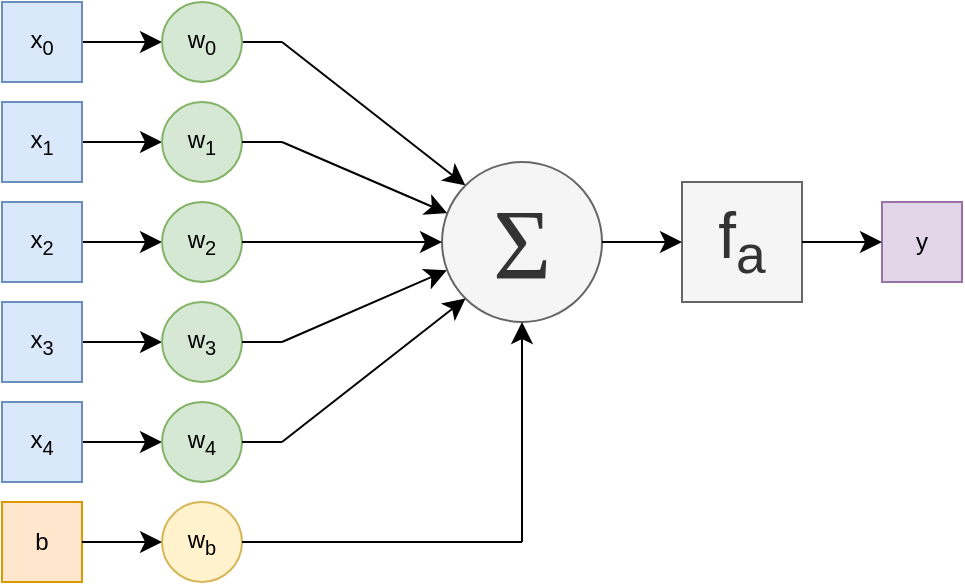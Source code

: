 <mxfile version="11.2.8" pages="1"><diagram id="mNdVj75vmjQ9ADLN4WwR" name="Page-1"><mxGraphModel dx="1173" dy="625" grid="1" gridSize="10" guides="1" tooltips="1" connect="1" arrows="1" fold="1" page="1" pageScale="1" pageWidth="827" pageHeight="1169" math="0" shadow="0"><root><mxCell id="0"/><mxCell id="1" parent="0"/><mxCell id="Kh65FPhZ2OPOLAW23ngh-6" value="" style="rounded=0;orthogonalLoop=1;jettySize=auto;html=1;entryX=0;entryY=0;entryDx=0;entryDy=0;endSize=8;" edge="1" parent="1" target="Kh65FPhZ2OPOLAW23ngh-3"><mxGeometry relative="1" as="geometry"><mxPoint x="260" y="100" as="sourcePoint"/><mxPoint x="220" y="140" as="targetPoint"/></mxGeometry></mxCell><mxCell id="Kh65FPhZ2OPOLAW23ngh-19" value="" style="edgeStyle=none;rounded=0;orthogonalLoop=1;jettySize=auto;html=1;endSize=8;" edge="1" parent="1" source="Kh65FPhZ2OPOLAW23ngh-2" target="Kh65FPhZ2OPOLAW23ngh-11"><mxGeometry relative="1" as="geometry"/></mxCell><mxCell id="Kh65FPhZ2OPOLAW23ngh-2" value="x&lt;sub&gt;0&lt;/sub&gt;" style="rounded=0;whiteSpace=wrap;html=1;fillColor=#dae8fc;strokeColor=#6c8ebf;" vertex="1" parent="1"><mxGeometry x="120" y="80" width="40" height="40" as="geometry"/></mxCell><mxCell id="Kh65FPhZ2OPOLAW23ngh-3" value="&lt;font style=&quot;font-size: 50px&quot; face=&quot;Liberation Serif, serif&quot;&gt;Σ&lt;/font&gt;" style="ellipse;whiteSpace=wrap;html=1;aspect=fixed;fillColor=#f5f5f5;strokeColor=#666666;fontColor=#333333;" vertex="1" parent="1"><mxGeometry x="340" y="160" width="80" height="80" as="geometry"/></mxCell><mxCell id="Kh65FPhZ2OPOLAW23ngh-21" value="" style="edgeStyle=none;rounded=0;orthogonalLoop=1;jettySize=auto;html=1;endSize=8;" edge="1" parent="1" source="Kh65FPhZ2OPOLAW23ngh-7" target="Kh65FPhZ2OPOLAW23ngh-13"><mxGeometry relative="1" as="geometry"/></mxCell><mxCell id="Kh65FPhZ2OPOLAW23ngh-7" value="x&lt;sub&gt;2&lt;/sub&gt;" style="rounded=0;whiteSpace=wrap;html=1;fillColor=#dae8fc;strokeColor=#6c8ebf;" vertex="1" parent="1"><mxGeometry x="120" y="180" width="40" height="40" as="geometry"/></mxCell><mxCell id="Kh65FPhZ2OPOLAW23ngh-8" value="" style="rounded=0;orthogonalLoop=1;jettySize=auto;html=1;entryX=0;entryY=0.5;entryDx=0;entryDy=0;endSize=8;" edge="1" parent="1" target="Kh65FPhZ2OPOLAW23ngh-3"><mxGeometry relative="1" as="geometry"><mxPoint x="260" y="200" as="sourcePoint"/><mxPoint x="431.716" y="299.216" as="targetPoint"/></mxGeometry></mxCell><mxCell id="Kh65FPhZ2OPOLAW23ngh-20" value="" style="edgeStyle=none;rounded=0;orthogonalLoop=1;jettySize=auto;html=1;endSize=8;" edge="1" parent="1" source="Kh65FPhZ2OPOLAW23ngh-9" target="Kh65FPhZ2OPOLAW23ngh-12"><mxGeometry relative="1" as="geometry"/></mxCell><mxCell id="Kh65FPhZ2OPOLAW23ngh-9" value="x&lt;sub&gt;1&lt;/sub&gt;" style="rounded=0;whiteSpace=wrap;html=1;fillColor=#dae8fc;strokeColor=#6c8ebf;" vertex="1" parent="1"><mxGeometry x="120" y="130" width="40" height="40" as="geometry"/></mxCell><mxCell id="Kh65FPhZ2OPOLAW23ngh-10" value="" style="rounded=0;orthogonalLoop=1;jettySize=auto;html=1;entryX=0.033;entryY=0.32;entryDx=0;entryDy=0;endSize=8;entryPerimeter=0;" edge="1" parent="1" target="Kh65FPhZ2OPOLAW23ngh-3"><mxGeometry relative="1" as="geometry"><mxPoint x="260" y="150" as="sourcePoint"/><mxPoint x="361.716" y="191.716" as="targetPoint"/></mxGeometry></mxCell><mxCell id="Kh65FPhZ2OPOLAW23ngh-26" value="" style="edgeStyle=none;rounded=0;orthogonalLoop=1;jettySize=auto;html=1;endSize=8;endArrow=none;endFill=0;" edge="1" parent="1" source="Kh65FPhZ2OPOLAW23ngh-11"><mxGeometry relative="1" as="geometry"><mxPoint x="260" y="100" as="targetPoint"/></mxGeometry></mxCell><mxCell id="Kh65FPhZ2OPOLAW23ngh-11" value="w&lt;sub&gt;0&lt;/sub&gt;" style="ellipse;whiteSpace=wrap;html=1;aspect=fixed;fillColor=#d5e8d4;strokeColor=#82b366;" vertex="1" parent="1"><mxGeometry x="200" y="80" width="40" height="40" as="geometry"/></mxCell><mxCell id="Kh65FPhZ2OPOLAW23ngh-12" value="w&lt;sub&gt;1&lt;/sub&gt;" style="ellipse;whiteSpace=wrap;html=1;aspect=fixed;fillColor=#d5e8d4;strokeColor=#82b366;" vertex="1" parent="1"><mxGeometry x="200" y="130" width="40" height="40" as="geometry"/></mxCell><mxCell id="Kh65FPhZ2OPOLAW23ngh-13" value="w&lt;sub&gt;2&lt;/sub&gt;" style="ellipse;whiteSpace=wrap;html=1;aspect=fixed;fillColor=#d5e8d4;strokeColor=#82b366;" vertex="1" parent="1"><mxGeometry x="200" y="180" width="40" height="40" as="geometry"/></mxCell><mxCell id="Kh65FPhZ2OPOLAW23ngh-22" value="" style="edgeStyle=none;rounded=0;orthogonalLoop=1;jettySize=auto;html=1;endSize=8;" edge="1" parent="1" source="Kh65FPhZ2OPOLAW23ngh-14" target="Kh65FPhZ2OPOLAW23ngh-15"><mxGeometry relative="1" as="geometry"/></mxCell><mxCell id="Kh65FPhZ2OPOLAW23ngh-14" value="x&lt;sub&gt;3&lt;/sub&gt;" style="rounded=0;whiteSpace=wrap;html=1;fillColor=#dae8fc;strokeColor=#6c8ebf;" vertex="1" parent="1"><mxGeometry x="120" y="230" width="40" height="40" as="geometry"/></mxCell><mxCell id="Kh65FPhZ2OPOLAW23ngh-15" value="w&lt;sub&gt;3&lt;/sub&gt;" style="ellipse;whiteSpace=wrap;html=1;aspect=fixed;fillColor=#d5e8d4;strokeColor=#82b366;" vertex="1" parent="1"><mxGeometry x="200" y="230" width="40" height="40" as="geometry"/></mxCell><mxCell id="Kh65FPhZ2OPOLAW23ngh-23" value="" style="edgeStyle=none;rounded=0;orthogonalLoop=1;jettySize=auto;html=1;endSize=8;" edge="1" parent="1" source="Kh65FPhZ2OPOLAW23ngh-16" target="Kh65FPhZ2OPOLAW23ngh-17"><mxGeometry relative="1" as="geometry"/></mxCell><mxCell id="Kh65FPhZ2OPOLAW23ngh-16" value="x&lt;sub&gt;4&lt;/sub&gt;" style="rounded=0;whiteSpace=wrap;html=1;fillColor=#dae8fc;strokeColor=#6c8ebf;" vertex="1" parent="1"><mxGeometry x="120" y="280" width="40" height="40" as="geometry"/></mxCell><mxCell id="Kh65FPhZ2OPOLAW23ngh-17" value="w&lt;sub&gt;4&lt;/sub&gt;" style="ellipse;whiteSpace=wrap;html=1;aspect=fixed;fillColor=#d5e8d4;strokeColor=#82b366;" vertex="1" parent="1"><mxGeometry x="200" y="280" width="40" height="40" as="geometry"/></mxCell><mxCell id="Kh65FPhZ2OPOLAW23ngh-27" value="" style="edgeStyle=none;rounded=0;orthogonalLoop=1;jettySize=auto;html=1;endSize=8;endArrow=none;endFill=0;exitX=1;exitY=0.5;exitDx=0;exitDy=0;" edge="1" parent="1" source="Kh65FPhZ2OPOLAW23ngh-12"><mxGeometry relative="1" as="geometry"><mxPoint x="230" y="110" as="sourcePoint"/><mxPoint x="260" y="150" as="targetPoint"/></mxGeometry></mxCell><mxCell id="Kh65FPhZ2OPOLAW23ngh-28" value="" style="edgeStyle=none;rounded=0;orthogonalLoop=1;jettySize=auto;html=1;endSize=8;endArrow=none;endFill=0;exitX=1;exitY=0.5;exitDx=0;exitDy=0;" edge="1" parent="1" source="Kh65FPhZ2OPOLAW23ngh-13"><mxGeometry relative="1" as="geometry"><mxPoint x="230" y="160" as="sourcePoint"/><mxPoint x="260" y="200" as="targetPoint"/></mxGeometry></mxCell><mxCell id="Kh65FPhZ2OPOLAW23ngh-29" value="" style="edgeStyle=none;rounded=0;orthogonalLoop=1;jettySize=auto;html=1;endSize=8;endArrow=none;endFill=0;exitX=1;exitY=0.5;exitDx=0;exitDy=0;" edge="1" parent="1" source="Kh65FPhZ2OPOLAW23ngh-15"><mxGeometry relative="1" as="geometry"><mxPoint x="230" y="239.5" as="sourcePoint"/><mxPoint x="260" y="250" as="targetPoint"/></mxGeometry></mxCell><mxCell id="Kh65FPhZ2OPOLAW23ngh-30" value="" style="edgeStyle=none;rounded=0;orthogonalLoop=1;jettySize=auto;html=1;endSize=8;endArrow=none;endFill=0;exitX=1;exitY=0.5;exitDx=0;exitDy=0;" edge="1" parent="1" source="Kh65FPhZ2OPOLAW23ngh-17"><mxGeometry relative="1" as="geometry"><mxPoint x="230" y="260" as="sourcePoint"/><mxPoint x="260" y="300" as="targetPoint"/></mxGeometry></mxCell><mxCell id="Kh65FPhZ2OPOLAW23ngh-31" value="" style="rounded=0;orthogonalLoop=1;jettySize=auto;html=1;entryX=0;entryY=1;entryDx=0;entryDy=0;endSize=8;" edge="1" parent="1" target="Kh65FPhZ2OPOLAW23ngh-3"><mxGeometry relative="1" as="geometry"><mxPoint x="260" y="300" as="sourcePoint"/><mxPoint x="350" y="210" as="targetPoint"/></mxGeometry></mxCell><mxCell id="Kh65FPhZ2OPOLAW23ngh-32" value="" style="rounded=0;orthogonalLoop=1;jettySize=auto;html=1;endSize=8;entryX=0.03;entryY=0.677;entryDx=0;entryDy=0;entryPerimeter=0;" edge="1" parent="1" target="Kh65FPhZ2OPOLAW23ngh-3"><mxGeometry relative="1" as="geometry"><mxPoint x="260" y="250" as="sourcePoint"/><mxPoint x="340" y="215" as="targetPoint"/></mxGeometry></mxCell><mxCell id="Kh65FPhZ2OPOLAW23ngh-39" value="b" style="rounded=0;whiteSpace=wrap;html=1;fillColor=#ffe6cc;strokeColor=#d79b00;" vertex="1" parent="1"><mxGeometry x="120" y="330" width="40" height="40" as="geometry"/></mxCell><mxCell id="Kh65FPhZ2OPOLAW23ngh-40" value="w&lt;sub&gt;b&lt;/sub&gt;" style="ellipse;whiteSpace=wrap;html=1;aspect=fixed;fillColor=#fff2cc;strokeColor=#d6b656;" vertex="1" parent="1"><mxGeometry x="200" y="330" width="40" height="40" as="geometry"/></mxCell><mxCell id="Kh65FPhZ2OPOLAW23ngh-41" value="" style="edgeStyle=none;rounded=0;orthogonalLoop=1;jettySize=auto;html=1;endSize=8;exitX=1;exitY=0.5;exitDx=0;exitDy=0;entryX=0;entryY=0.5;entryDx=0;entryDy=0;" edge="1" parent="1" source="Kh65FPhZ2OPOLAW23ngh-39" target="Kh65FPhZ2OPOLAW23ngh-40"><mxGeometry relative="1" as="geometry"><mxPoint x="170" y="310" as="sourcePoint"/><mxPoint x="210.0" y="310" as="targetPoint"/></mxGeometry></mxCell><mxCell id="Kh65FPhZ2OPOLAW23ngh-42" value="" style="edgeStyle=none;rounded=0;orthogonalLoop=1;jettySize=auto;html=1;endSize=8;endArrow=none;endFill=0;exitX=1;exitY=0.5;exitDx=0;exitDy=0;" edge="1" parent="1" source="Kh65FPhZ2OPOLAW23ngh-40"><mxGeometry relative="1" as="geometry"><mxPoint x="230.0" y="310" as="sourcePoint"/><mxPoint x="380" y="350" as="targetPoint"/></mxGeometry></mxCell><mxCell id="Kh65FPhZ2OPOLAW23ngh-43" value="" style="rounded=0;orthogonalLoop=1;jettySize=auto;html=1;entryX=0.5;entryY=1;entryDx=0;entryDy=0;endSize=8;" edge="1" parent="1" target="Kh65FPhZ2OPOLAW23ngh-3"><mxGeometry relative="1" as="geometry"><mxPoint x="380" y="350" as="sourcePoint"/><mxPoint x="361.716" y="238.284" as="targetPoint"/></mxGeometry></mxCell><mxCell id="Kh65FPhZ2OPOLAW23ngh-44" value="&lt;font style=&quot;font-size: 32px&quot;&gt;f&lt;sub&gt;a&lt;/sub&gt;&lt;/font&gt;" style="whiteSpace=wrap;html=1;aspect=fixed;fillColor=#f5f5f5;strokeColor=#666666;fontColor=#333333;" vertex="1" parent="1"><mxGeometry x="460" y="170" width="60" height="60" as="geometry"/></mxCell><mxCell id="Kh65FPhZ2OPOLAW23ngh-45" value="" style="edgeStyle=none;rounded=0;orthogonalLoop=1;jettySize=auto;html=1;endSize=8;exitX=1;exitY=0.5;exitDx=0;exitDy=0;entryX=0;entryY=0.5;entryDx=0;entryDy=0;" edge="1" parent="1" source="Kh65FPhZ2OPOLAW23ngh-3" target="Kh65FPhZ2OPOLAW23ngh-44"><mxGeometry relative="1" as="geometry"><mxPoint x="150" y="210" as="sourcePoint"/><mxPoint x="190.0" y="210" as="targetPoint"/></mxGeometry></mxCell><mxCell id="Kh65FPhZ2OPOLAW23ngh-47" value="y" style="rounded=0;whiteSpace=wrap;html=1;fillColor=#e1d5e7;strokeColor=#9673a6;" vertex="1" parent="1"><mxGeometry x="560" y="180" width="40" height="40" as="geometry"/></mxCell><mxCell id="Kh65FPhZ2OPOLAW23ngh-48" value="" style="edgeStyle=none;rounded=0;orthogonalLoop=1;jettySize=auto;html=1;endSize=8;exitX=1;exitY=0.5;exitDx=0;exitDy=0;entryX=0;entryY=0.5;entryDx=0;entryDy=0;" edge="1" parent="1" source="Kh65FPhZ2OPOLAW23ngh-44" target="Kh65FPhZ2OPOLAW23ngh-47"><mxGeometry relative="1" as="geometry"><mxPoint x="430.0" y="210" as="sourcePoint"/><mxPoint x="470" y="210" as="targetPoint"/></mxGeometry></mxCell></root></mxGraphModel></diagram></mxfile>